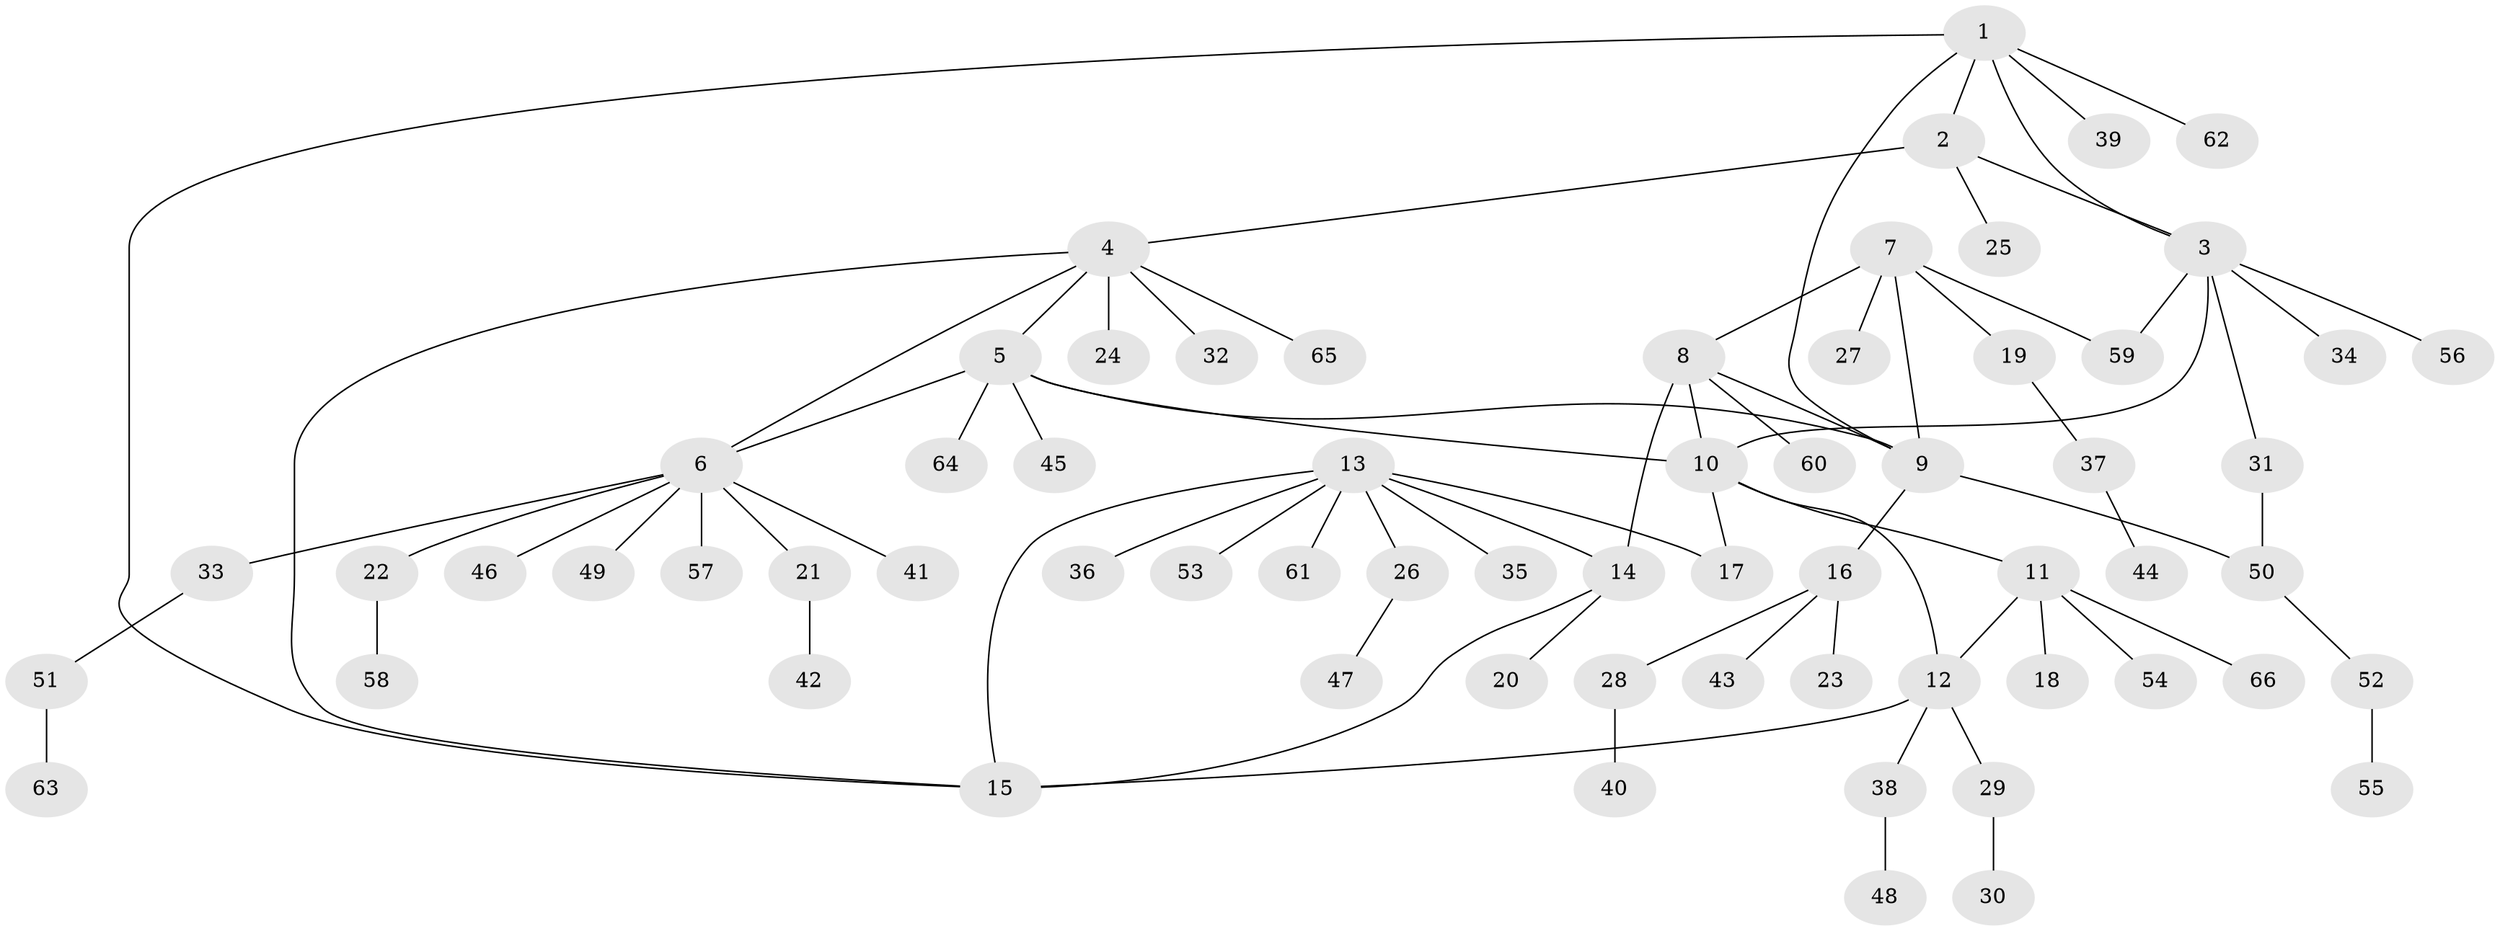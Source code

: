 // coarse degree distribution, {12: 0.02564102564102564, 4: 0.02564102564102564, 7: 0.05128205128205128, 5: 0.02564102564102564, 2: 0.05128205128205128, 1: 0.7435897435897436, 6: 0.07692307692307693}
// Generated by graph-tools (version 1.1) at 2025/58/03/04/25 21:58:50]
// undirected, 66 vertices, 79 edges
graph export_dot {
graph [start="1"]
  node [color=gray90,style=filled];
  1;
  2;
  3;
  4;
  5;
  6;
  7;
  8;
  9;
  10;
  11;
  12;
  13;
  14;
  15;
  16;
  17;
  18;
  19;
  20;
  21;
  22;
  23;
  24;
  25;
  26;
  27;
  28;
  29;
  30;
  31;
  32;
  33;
  34;
  35;
  36;
  37;
  38;
  39;
  40;
  41;
  42;
  43;
  44;
  45;
  46;
  47;
  48;
  49;
  50;
  51;
  52;
  53;
  54;
  55;
  56;
  57;
  58;
  59;
  60;
  61;
  62;
  63;
  64;
  65;
  66;
  1 -- 2;
  1 -- 3;
  1 -- 9;
  1 -- 15;
  1 -- 39;
  1 -- 62;
  2 -- 3;
  2 -- 4;
  2 -- 25;
  3 -- 10;
  3 -- 31;
  3 -- 34;
  3 -- 56;
  3 -- 59;
  4 -- 5;
  4 -- 6;
  4 -- 15;
  4 -- 24;
  4 -- 32;
  4 -- 65;
  5 -- 6;
  5 -- 9;
  5 -- 10;
  5 -- 45;
  5 -- 64;
  6 -- 21;
  6 -- 22;
  6 -- 33;
  6 -- 41;
  6 -- 46;
  6 -- 49;
  6 -- 57;
  7 -- 8;
  7 -- 9;
  7 -- 19;
  7 -- 27;
  7 -- 59;
  8 -- 9;
  8 -- 10;
  8 -- 14;
  8 -- 60;
  9 -- 16;
  9 -- 50;
  10 -- 11;
  10 -- 12;
  10 -- 17;
  11 -- 12;
  11 -- 18;
  11 -- 54;
  11 -- 66;
  12 -- 15;
  12 -- 29;
  12 -- 38;
  13 -- 14;
  13 -- 15;
  13 -- 17;
  13 -- 26;
  13 -- 35;
  13 -- 36;
  13 -- 53;
  13 -- 61;
  14 -- 15;
  14 -- 20;
  16 -- 23;
  16 -- 28;
  16 -- 43;
  19 -- 37;
  21 -- 42;
  22 -- 58;
  26 -- 47;
  28 -- 40;
  29 -- 30;
  31 -- 50;
  33 -- 51;
  37 -- 44;
  38 -- 48;
  50 -- 52;
  51 -- 63;
  52 -- 55;
}
